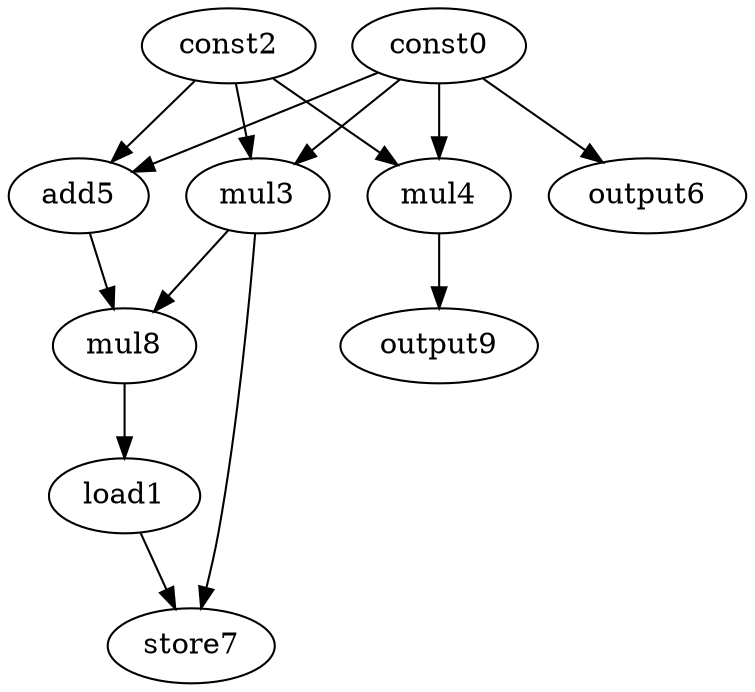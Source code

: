 digraph G { 
const0[opcode=const]; 
load1[opcode=load]; 
const2[opcode=const]; 
mul3[opcode=mul]; 
mul4[opcode=mul]; 
add5[opcode=add]; 
output6[opcode=output]; 
store7[opcode=store]; 
mul8[opcode=mul]; 
output9[opcode=output]; 
const0->mul3[operand=0];
const2->mul3[operand=1];
const0->mul4[operand=0];
const2->mul4[operand=1];
const0->add5[operand=0];
const2->add5[operand=1];
const0->output6[operand=0];
mul3->mul8[operand=0];
add5->mul8[operand=1];
mul4->output9[operand=0];
mul8->load1[operand=0];
load1->store7[operand=0];
mul3->store7[operand=1];
}
